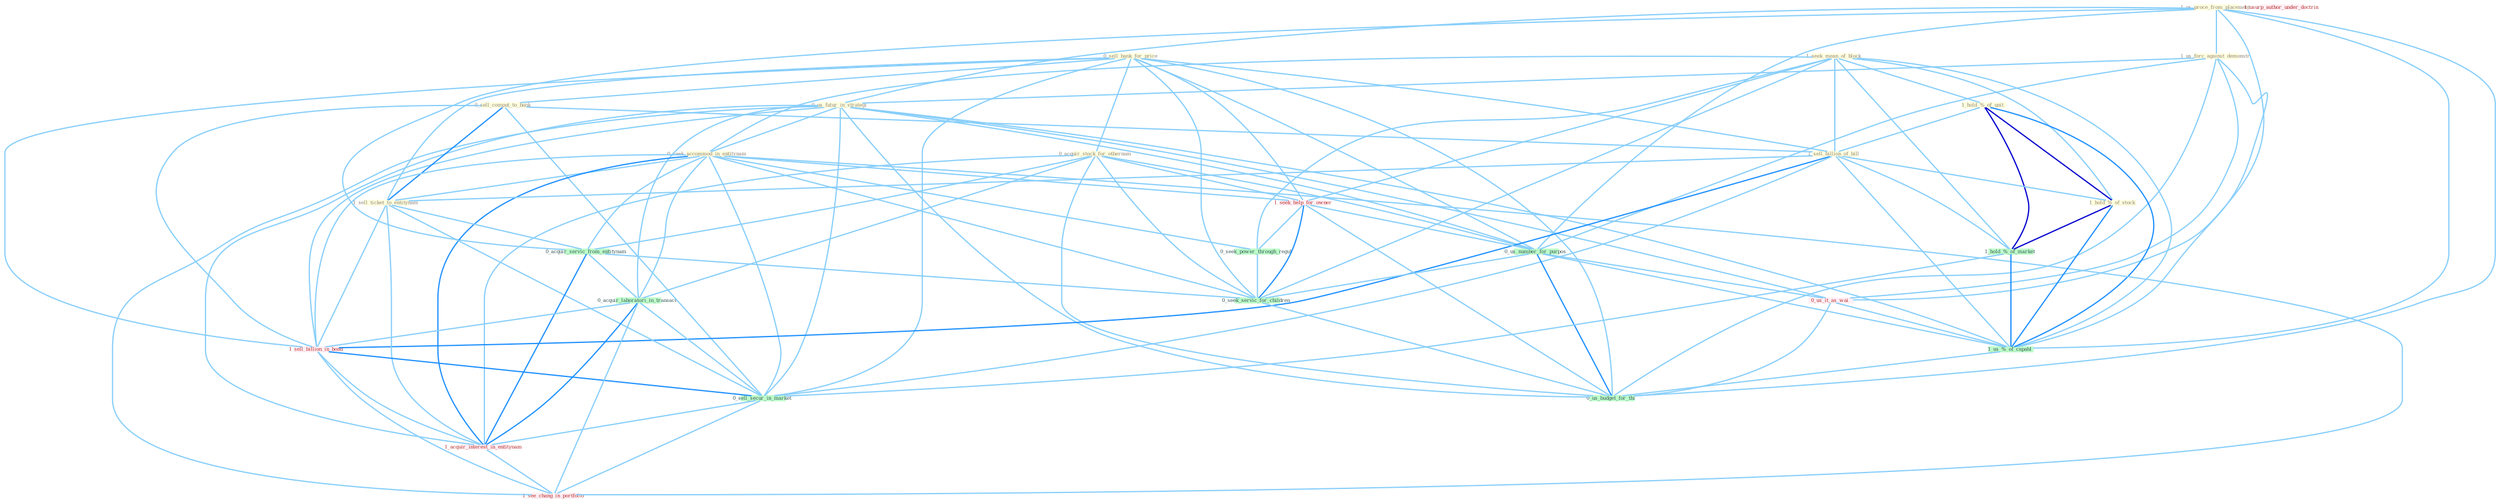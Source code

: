 Graph G{ 
    node
    [shape=polygon,style=filled,width=.5,height=.06,color="#BDFCC9",fixedsize=true,fontsize=4,
    fontcolor="#2f4f4f"];
    {node
    [color="#ffffe0", fontcolor="#8b7d6b"] "1_us_proce_from_placement " "0_sell_bank_for_price " "1_us_forc_against_demonstr " "1_seek_mean_of_block " "0_us_futur_in_strategi " "0_sell_comput_to_bank " "0_acquir_stock_for_othernum " "1_hold_%_of_unit " "0_seek_accommod_in_entitynam " "1_sell_billion_of_bill " "1_hold_%_of_stock " "1_sell_ticket_to_entitynam "}
{node [color="#fff0f5", fontcolor="#b22222"] "1_seek_help_for_owner " "1_sell_billion_in_bond " "0_us_it_as_wai " "1_usurp_author_under_doctrin " "1_acquir_interest_in_entitynam " "1_see_chang_in_portfolio "}
edge [color="#B0E2FF"];

	"1_us_proce_from_placement " -- "1_us_forc_against_demonstr " [w="1", color="#87cefa" ];
	"1_us_proce_from_placement " -- "0_us_futur_in_strategi " [w="1", color="#87cefa" ];
	"1_us_proce_from_placement " -- "0_acquir_servic_from_entitynam " [w="1", color="#87cefa" ];
	"1_us_proce_from_placement " -- "0_us_number_for_purpos " [w="1", color="#87cefa" ];
	"1_us_proce_from_placement " -- "0_us_it_as_wai " [w="1", color="#87cefa" ];
	"1_us_proce_from_placement " -- "1_us_%_of_capabl " [w="1", color="#87cefa" ];
	"1_us_proce_from_placement " -- "0_us_budget_for_thi " [w="1", color="#87cefa" ];
	"0_sell_bank_for_price " -- "0_sell_comput_to_bank " [w="1", color="#87cefa" ];
	"0_sell_bank_for_price " -- "0_acquir_stock_for_othernum " [w="1", color="#87cefa" ];
	"0_sell_bank_for_price " -- "1_sell_billion_of_bill " [w="1", color="#87cefa" ];
	"0_sell_bank_for_price " -- "1_sell_ticket_to_entitynam " [w="1", color="#87cefa" ];
	"0_sell_bank_for_price " -- "1_seek_help_for_owner " [w="1", color="#87cefa" ];
	"0_sell_bank_for_price " -- "0_us_number_for_purpos " [w="1", color="#87cefa" ];
	"0_sell_bank_for_price " -- "1_sell_billion_in_bond " [w="1", color="#87cefa" ];
	"0_sell_bank_for_price " -- "0_sell_secur_in_market " [w="1", color="#87cefa" ];
	"0_sell_bank_for_price " -- "0_seek_servic_for_children " [w="1", color="#87cefa" ];
	"0_sell_bank_for_price " -- "0_us_budget_for_thi " [w="1", color="#87cefa" ];
	"1_us_forc_against_demonstr " -- "0_us_futur_in_strategi " [w="1", color="#87cefa" ];
	"1_us_forc_against_demonstr " -- "0_us_number_for_purpos " [w="1", color="#87cefa" ];
	"1_us_forc_against_demonstr " -- "0_us_it_as_wai " [w="1", color="#87cefa" ];
	"1_us_forc_against_demonstr " -- "1_us_%_of_capabl " [w="1", color="#87cefa" ];
	"1_us_forc_against_demonstr " -- "0_us_budget_for_thi " [w="1", color="#87cefa" ];
	"1_seek_mean_of_block " -- "1_hold_%_of_unit " [w="1", color="#87cefa" ];
	"1_seek_mean_of_block " -- "0_seek_accommod_in_entitynam " [w="1", color="#87cefa" ];
	"1_seek_mean_of_block " -- "1_sell_billion_of_bill " [w="1", color="#87cefa" ];
	"1_seek_mean_of_block " -- "1_hold_%_of_stock " [w="1", color="#87cefa" ];
	"1_seek_mean_of_block " -- "1_seek_help_for_owner " [w="1", color="#87cefa" ];
	"1_seek_mean_of_block " -- "1_hold_%_of_market " [w="1", color="#87cefa" ];
	"1_seek_mean_of_block " -- "0_seek_power_through_regul " [w="1", color="#87cefa" ];
	"1_seek_mean_of_block " -- "1_us_%_of_capabl " [w="1", color="#87cefa" ];
	"1_seek_mean_of_block " -- "0_seek_servic_for_children " [w="1", color="#87cefa" ];
	"0_us_futur_in_strategi " -- "0_seek_accommod_in_entitynam " [w="1", color="#87cefa" ];
	"0_us_futur_in_strategi " -- "0_us_number_for_purpos " [w="1", color="#87cefa" ];
	"0_us_futur_in_strategi " -- "0_acquir_laboratori_in_transact " [w="1", color="#87cefa" ];
	"0_us_futur_in_strategi " -- "1_sell_billion_in_bond " [w="1", color="#87cefa" ];
	"0_us_futur_in_strategi " -- "0_us_it_as_wai " [w="1", color="#87cefa" ];
	"0_us_futur_in_strategi " -- "1_us_%_of_capabl " [w="1", color="#87cefa" ];
	"0_us_futur_in_strategi " -- "0_sell_secur_in_market " [w="1", color="#87cefa" ];
	"0_us_futur_in_strategi " -- "1_acquir_interest_in_entitynam " [w="1", color="#87cefa" ];
	"0_us_futur_in_strategi " -- "1_see_chang_in_portfolio " [w="1", color="#87cefa" ];
	"0_us_futur_in_strategi " -- "0_us_budget_for_thi " [w="1", color="#87cefa" ];
	"0_sell_comput_to_bank " -- "1_sell_billion_of_bill " [w="1", color="#87cefa" ];
	"0_sell_comput_to_bank " -- "1_sell_ticket_to_entitynam " [w="2", color="#1e90ff" , len=0.8];
	"0_sell_comput_to_bank " -- "1_sell_billion_in_bond " [w="1", color="#87cefa" ];
	"0_sell_comput_to_bank " -- "0_sell_secur_in_market " [w="1", color="#87cefa" ];
	"0_acquir_stock_for_othernum " -- "1_seek_help_for_owner " [w="1", color="#87cefa" ];
	"0_acquir_stock_for_othernum " -- "0_acquir_servic_from_entitynam " [w="1", color="#87cefa" ];
	"0_acquir_stock_for_othernum " -- "0_us_number_for_purpos " [w="1", color="#87cefa" ];
	"0_acquir_stock_for_othernum " -- "0_acquir_laboratori_in_transact " [w="1", color="#87cefa" ];
	"0_acquir_stock_for_othernum " -- "1_acquir_interest_in_entitynam " [w="1", color="#87cefa" ];
	"0_acquir_stock_for_othernum " -- "0_seek_servic_for_children " [w="1", color="#87cefa" ];
	"0_acquir_stock_for_othernum " -- "0_us_budget_for_thi " [w="1", color="#87cefa" ];
	"1_hold_%_of_unit " -- "1_sell_billion_of_bill " [w="1", color="#87cefa" ];
	"1_hold_%_of_unit " -- "1_hold_%_of_stock " [w="3", color="#0000cd" , len=0.6];
	"1_hold_%_of_unit " -- "1_hold_%_of_market " [w="3", color="#0000cd" , len=0.6];
	"1_hold_%_of_unit " -- "1_us_%_of_capabl " [w="2", color="#1e90ff" , len=0.8];
	"0_seek_accommod_in_entitynam " -- "1_sell_ticket_to_entitynam " [w="1", color="#87cefa" ];
	"0_seek_accommod_in_entitynam " -- "1_seek_help_for_owner " [w="1", color="#87cefa" ];
	"0_seek_accommod_in_entitynam " -- "0_acquir_servic_from_entitynam " [w="1", color="#87cefa" ];
	"0_seek_accommod_in_entitynam " -- "0_seek_power_through_regul " [w="1", color="#87cefa" ];
	"0_seek_accommod_in_entitynam " -- "0_acquir_laboratori_in_transact " [w="1", color="#87cefa" ];
	"0_seek_accommod_in_entitynam " -- "1_sell_billion_in_bond " [w="1", color="#87cefa" ];
	"0_seek_accommod_in_entitynam " -- "0_sell_secur_in_market " [w="1", color="#87cefa" ];
	"0_seek_accommod_in_entitynam " -- "1_acquir_interest_in_entitynam " [w="2", color="#1e90ff" , len=0.8];
	"0_seek_accommod_in_entitynam " -- "0_seek_servic_for_children " [w="1", color="#87cefa" ];
	"0_seek_accommod_in_entitynam " -- "1_see_chang_in_portfolio " [w="1", color="#87cefa" ];
	"1_sell_billion_of_bill " -- "1_hold_%_of_stock " [w="1", color="#87cefa" ];
	"1_sell_billion_of_bill " -- "1_sell_ticket_to_entitynam " [w="1", color="#87cefa" ];
	"1_sell_billion_of_bill " -- "1_hold_%_of_market " [w="1", color="#87cefa" ];
	"1_sell_billion_of_bill " -- "1_sell_billion_in_bond " [w="2", color="#1e90ff" , len=0.8];
	"1_sell_billion_of_bill " -- "1_us_%_of_capabl " [w="1", color="#87cefa" ];
	"1_sell_billion_of_bill " -- "0_sell_secur_in_market " [w="1", color="#87cefa" ];
	"1_hold_%_of_stock " -- "1_hold_%_of_market " [w="3", color="#0000cd" , len=0.6];
	"1_hold_%_of_stock " -- "1_us_%_of_capabl " [w="2", color="#1e90ff" , len=0.8];
	"1_sell_ticket_to_entitynam " -- "0_acquir_servic_from_entitynam " [w="1", color="#87cefa" ];
	"1_sell_ticket_to_entitynam " -- "1_sell_billion_in_bond " [w="1", color="#87cefa" ];
	"1_sell_ticket_to_entitynam " -- "0_sell_secur_in_market " [w="1", color="#87cefa" ];
	"1_sell_ticket_to_entitynam " -- "1_acquir_interest_in_entitynam " [w="1", color="#87cefa" ];
	"1_seek_help_for_owner " -- "0_seek_power_through_regul " [w="1", color="#87cefa" ];
	"1_seek_help_for_owner " -- "0_us_number_for_purpos " [w="1", color="#87cefa" ];
	"1_seek_help_for_owner " -- "0_seek_servic_for_children " [w="2", color="#1e90ff" , len=0.8];
	"1_seek_help_for_owner " -- "0_us_budget_for_thi " [w="1", color="#87cefa" ];
	"0_acquir_servic_from_entitynam " -- "0_acquir_laboratori_in_transact " [w="1", color="#87cefa" ];
	"0_acquir_servic_from_entitynam " -- "1_acquir_interest_in_entitynam " [w="2", color="#1e90ff" , len=0.8];
	"0_acquir_servic_from_entitynam " -- "0_seek_servic_for_children " [w="1", color="#87cefa" ];
	"1_hold_%_of_market " -- "1_us_%_of_capabl " [w="2", color="#1e90ff" , len=0.8];
	"1_hold_%_of_market " -- "0_sell_secur_in_market " [w="1", color="#87cefa" ];
	"0_seek_power_through_regul " -- "0_seek_servic_for_children " [w="1", color="#87cefa" ];
	"0_us_number_for_purpos " -- "0_us_it_as_wai " [w="1", color="#87cefa" ];
	"0_us_number_for_purpos " -- "1_us_%_of_capabl " [w="1", color="#87cefa" ];
	"0_us_number_for_purpos " -- "0_seek_servic_for_children " [w="1", color="#87cefa" ];
	"0_us_number_for_purpos " -- "0_us_budget_for_thi " [w="2", color="#1e90ff" , len=0.8];
	"0_acquir_laboratori_in_transact " -- "1_sell_billion_in_bond " [w="1", color="#87cefa" ];
	"0_acquir_laboratori_in_transact " -- "0_sell_secur_in_market " [w="1", color="#87cefa" ];
	"0_acquir_laboratori_in_transact " -- "1_acquir_interest_in_entitynam " [w="2", color="#1e90ff" , len=0.8];
	"0_acquir_laboratori_in_transact " -- "1_see_chang_in_portfolio " [w="1", color="#87cefa" ];
	"1_sell_billion_in_bond " -- "0_sell_secur_in_market " [w="2", color="#1e90ff" , len=0.8];
	"1_sell_billion_in_bond " -- "1_acquir_interest_in_entitynam " [w="1", color="#87cefa" ];
	"1_sell_billion_in_bond " -- "1_see_chang_in_portfolio " [w="1", color="#87cefa" ];
	"0_us_it_as_wai " -- "1_us_%_of_capabl " [w="1", color="#87cefa" ];
	"0_us_it_as_wai " -- "0_us_budget_for_thi " [w="1", color="#87cefa" ];
	"1_us_%_of_capabl " -- "0_us_budget_for_thi " [w="1", color="#87cefa" ];
	"0_sell_secur_in_market " -- "1_acquir_interest_in_entitynam " [w="1", color="#87cefa" ];
	"0_sell_secur_in_market " -- "1_see_chang_in_portfolio " [w="1", color="#87cefa" ];
	"1_acquir_interest_in_entitynam " -- "1_see_chang_in_portfolio " [w="1", color="#87cefa" ];
	"0_seek_servic_for_children " -- "0_us_budget_for_thi " [w="1", color="#87cefa" ];
}